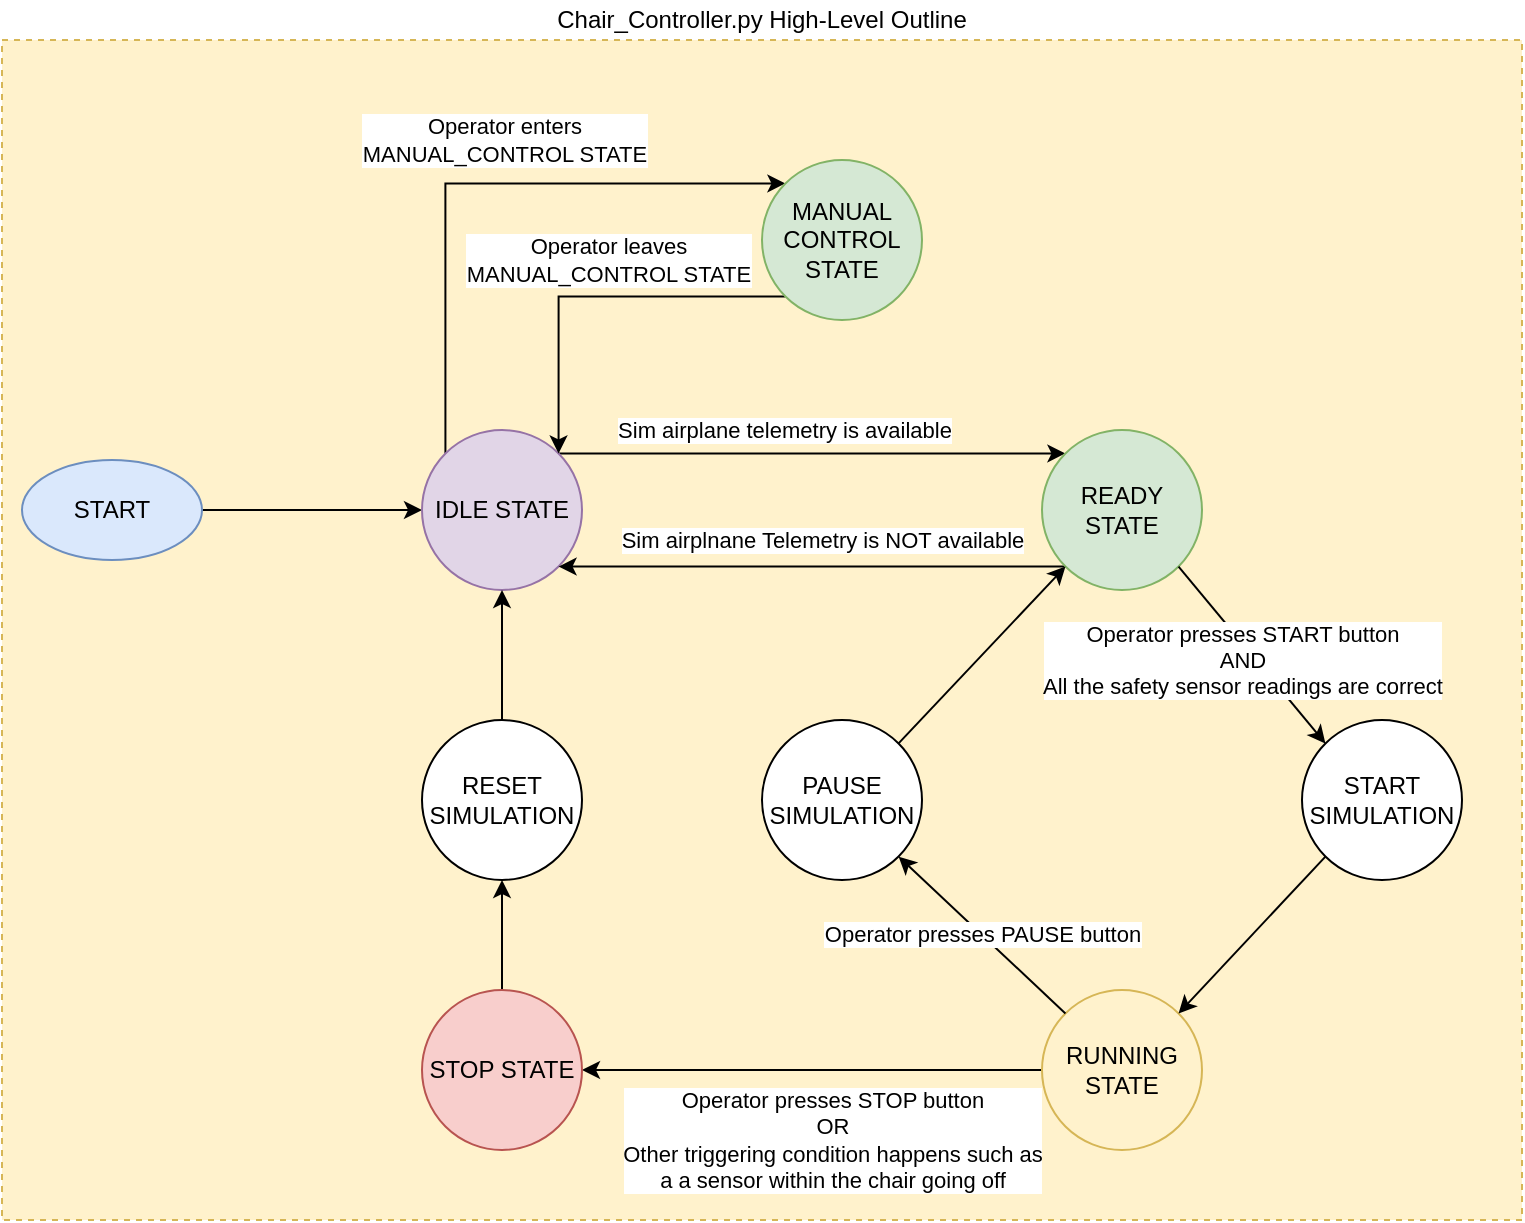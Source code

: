 <mxfile version="13.9.9" type="device"><diagram id="fqKPJh58C_-_WKvZx4oV" name="Page-1"><mxGraphModel dx="1088" dy="787" grid="1" gridSize="10" guides="1" tooltips="1" connect="1" arrows="1" fold="1" page="1" pageScale="1" pageWidth="827" pageHeight="1169" math="0" shadow="0"><root><mxCell id="0"/><mxCell id="1" parent="0"/><mxCell id="tAn7IkxYIOa6-lWWYuDk-38" value="" style="rounded=0;whiteSpace=wrap;html=1;fillColor=#fff2cc;strokeColor=#d6b656;dashed=1;" vertex="1" parent="1"><mxGeometry x="50" y="30" width="760" height="590" as="geometry"/></mxCell><mxCell id="tAn7IkxYIOa6-lWWYuDk-4" style="edgeStyle=orthogonalEdgeStyle;rounded=0;orthogonalLoop=1;jettySize=auto;html=1;exitX=1;exitY=0.5;exitDx=0;exitDy=0;" edge="1" parent="1" source="tAn7IkxYIOa6-lWWYuDk-1" target="tAn7IkxYIOa6-lWWYuDk-2"><mxGeometry relative="1" as="geometry"/></mxCell><mxCell id="tAn7IkxYIOa6-lWWYuDk-1" value="START" style="ellipse;whiteSpace=wrap;html=1;fillColor=#dae8fc;strokeColor=#6c8ebf;" vertex="1" parent="1"><mxGeometry x="60" y="240" width="90" height="50" as="geometry"/></mxCell><mxCell id="tAn7IkxYIOa6-lWWYuDk-5" style="edgeStyle=orthogonalEdgeStyle;rounded=0;orthogonalLoop=1;jettySize=auto;html=1;exitX=1;exitY=0;exitDx=0;exitDy=0;entryX=0;entryY=0;entryDx=0;entryDy=0;" edge="1" parent="1" source="tAn7IkxYIOa6-lWWYuDk-2" target="tAn7IkxYIOa6-lWWYuDk-3"><mxGeometry relative="1" as="geometry"/></mxCell><mxCell id="tAn7IkxYIOa6-lWWYuDk-6" value="Sim airplane telemetry is available" style="edgeLabel;html=1;align=center;verticalAlign=middle;resizable=0;points=[];" vertex="1" connectable="0" parent="tAn7IkxYIOa6-lWWYuDk-5"><mxGeometry x="-0.111" y="1" relative="1" as="geometry"><mxPoint y="-10.72" as="offset"/></mxGeometry></mxCell><mxCell id="tAn7IkxYIOa6-lWWYuDk-43" style="edgeStyle=orthogonalEdgeStyle;rounded=0;orthogonalLoop=1;jettySize=auto;html=1;exitX=0;exitY=0;exitDx=0;exitDy=0;entryX=0;entryY=1;entryDx=0;entryDy=0;" edge="1" parent="1" source="tAn7IkxYIOa6-lWWYuDk-2" target="tAn7IkxYIOa6-lWWYuDk-41"><mxGeometry relative="1" as="geometry"><Array as="points"><mxPoint x="272" y="102"/></Array></mxGeometry></mxCell><mxCell id="tAn7IkxYIOa6-lWWYuDk-46" value="Operator enters &lt;br&gt;MANUAL_CONTROL STATE" style="edgeLabel;html=1;align=center;verticalAlign=middle;resizable=0;points=[];" vertex="1" connectable="0" parent="tAn7IkxYIOa6-lWWYuDk-43"><mxGeometry x="0.357" y="8" relative="1" as="geometry"><mxPoint x="-42.69" y="-13.71" as="offset"/></mxGeometry></mxCell><mxCell id="tAn7IkxYIOa6-lWWYuDk-2" value="IDLE STATE" style="ellipse;whiteSpace=wrap;html=1;aspect=fixed;fillColor=#e1d5e7;strokeColor=#9673a6;" vertex="1" parent="1"><mxGeometry x="260" y="225" width="80" height="80" as="geometry"/></mxCell><mxCell id="tAn7IkxYIOa6-lWWYuDk-7" value="&lt;span style=&quot;color: rgb(0 , 0 , 0) ; font-family: &amp;#34;helvetica&amp;#34; ; font-size: 11px ; font-style: normal ; font-weight: 400 ; letter-spacing: normal ; text-align: center ; text-indent: 0px ; text-transform: none ; word-spacing: 0px ; background-color: rgb(255 , 255 , 255) ; display: inline ; float: none&quot;&gt;Sim airplnane Telemetry is NOT available&lt;/span&gt;" style="edgeStyle=orthogonalEdgeStyle;rounded=0;orthogonalLoop=1;jettySize=auto;html=1;exitX=0;exitY=1;exitDx=0;exitDy=0;entryX=1;entryY=1;entryDx=0;entryDy=0;" edge="1" parent="1" source="tAn7IkxYIOa6-lWWYuDk-3" target="tAn7IkxYIOa6-lWWYuDk-2"><mxGeometry x="-0.04" y="-13" relative="1" as="geometry"><mxPoint as="offset"/></mxGeometry></mxCell><mxCell id="tAn7IkxYIOa6-lWWYuDk-3" value="READY STATE" style="ellipse;whiteSpace=wrap;html=1;aspect=fixed;fillColor=#d5e8d4;strokeColor=#82b366;" vertex="1" parent="1"><mxGeometry x="570" y="225" width="80" height="80" as="geometry"/></mxCell><mxCell id="tAn7IkxYIOa6-lWWYuDk-29" style="edgeStyle=orthogonalEdgeStyle;rounded=0;orthogonalLoop=1;jettySize=auto;html=1;exitX=0;exitY=0.5;exitDx=0;exitDy=0;entryX=1;entryY=0.5;entryDx=0;entryDy=0;" edge="1" parent="1" source="tAn7IkxYIOa6-lWWYuDk-9" target="tAn7IkxYIOa6-lWWYuDk-16"><mxGeometry relative="1" as="geometry"/></mxCell><mxCell id="tAn7IkxYIOa6-lWWYuDk-30" value="Operator presses STOP button&lt;br&gt;OR&lt;br&gt;Other triggering condition happens such as&lt;br&gt;a a sensor within the chair going off" style="edgeLabel;html=1;align=center;verticalAlign=middle;resizable=0;points=[];" vertex="1" connectable="0" parent="tAn7IkxYIOa6-lWWYuDk-29"><mxGeometry x="-0.089" y="1" relative="1" as="geometry"><mxPoint y="34" as="offset"/></mxGeometry></mxCell><mxCell id="tAn7IkxYIOa6-lWWYuDk-9" value="RUNNING STATE" style="ellipse;whiteSpace=wrap;html=1;aspect=fixed;fillColor=#fff2cc;strokeColor=#d6b656;" vertex="1" parent="1"><mxGeometry x="570" y="505" width="80" height="80" as="geometry"/></mxCell><mxCell id="tAn7IkxYIOa6-lWWYuDk-37" style="edgeStyle=orthogonalEdgeStyle;rounded=0;orthogonalLoop=1;jettySize=auto;html=1;exitX=0.5;exitY=0;exitDx=0;exitDy=0;entryX=0.5;entryY=1;entryDx=0;entryDy=0;" edge="1" parent="1" source="tAn7IkxYIOa6-lWWYuDk-16" target="tAn7IkxYIOa6-lWWYuDk-35"><mxGeometry relative="1" as="geometry"/></mxCell><mxCell id="tAn7IkxYIOa6-lWWYuDk-16" value="STOP STATE" style="ellipse;whiteSpace=wrap;html=1;aspect=fixed;fillColor=#f8cecc;strokeColor=#b85450;" vertex="1" parent="1"><mxGeometry x="260" y="505" width="80" height="80" as="geometry"/></mxCell><mxCell id="tAn7IkxYIOa6-lWWYuDk-17" value="PAUSE SIMULATION" style="ellipse;whiteSpace=wrap;html=1;aspect=fixed;" vertex="1" parent="1"><mxGeometry x="430" y="370" width="80" height="80" as="geometry"/></mxCell><mxCell id="tAn7IkxYIOa6-lWWYuDk-20" value="Operator presses PAUSE button" style="endArrow=classic;html=1;exitX=0;exitY=0;exitDx=0;exitDy=0;entryX=1;entryY=1;entryDx=0;entryDy=0;" edge="1" parent="1" source="tAn7IkxYIOa6-lWWYuDk-9" target="tAn7IkxYIOa6-lWWYuDk-17"><mxGeometry width="50" height="50" relative="1" as="geometry"><mxPoint x="390" y="430" as="sourcePoint"/><mxPoint x="440" y="380" as="targetPoint"/></mxGeometry></mxCell><mxCell id="tAn7IkxYIOa6-lWWYuDk-21" value="" style="endArrow=classic;html=1;exitX=1;exitY=0;exitDx=0;exitDy=0;entryX=0;entryY=1;entryDx=0;entryDy=0;" edge="1" parent="1" source="tAn7IkxYIOa6-lWWYuDk-17" target="tAn7IkxYIOa6-lWWYuDk-3"><mxGeometry width="50" height="50" relative="1" as="geometry"><mxPoint x="602.64" y="520.64" as="sourcePoint"/><mxPoint x="458.284" y="458.284" as="targetPoint"/></mxGeometry></mxCell><mxCell id="tAn7IkxYIOa6-lWWYuDk-22" value="START SIMULATION" style="ellipse;whiteSpace=wrap;html=1;aspect=fixed;" vertex="1" parent="1"><mxGeometry x="700" y="370" width="80" height="80" as="geometry"/></mxCell><mxCell id="tAn7IkxYIOa6-lWWYuDk-24" value="Operator presses START button&lt;br&gt;AND&lt;br&gt;All the safety sensor readings are correct" style="endArrow=classic;html=1;exitX=1;exitY=1;exitDx=0;exitDy=0;entryX=0;entryY=0;entryDx=0;entryDy=0;" edge="1" parent="1" source="tAn7IkxYIOa6-lWWYuDk-3" target="tAn7IkxYIOa6-lWWYuDk-22"><mxGeometry x="-0.022" y="-5" width="50" height="50" relative="1" as="geometry"><mxPoint x="508.284" y="391.716" as="sourcePoint"/><mxPoint x="591.716" y="303.284" as="targetPoint"/><mxPoint as="offset"/></mxGeometry></mxCell><mxCell id="tAn7IkxYIOa6-lWWYuDk-25" value="" style="endArrow=classic;html=1;exitX=0;exitY=1;exitDx=0;exitDy=0;entryX=1;entryY=0;entryDx=0;entryDy=0;" edge="1" parent="1" source="tAn7IkxYIOa6-lWWYuDk-22" target="tAn7IkxYIOa6-lWWYuDk-9"><mxGeometry width="50" height="50" relative="1" as="geometry"><mxPoint x="648.284" y="303.284" as="sourcePoint"/><mxPoint x="738" y="396" as="targetPoint"/></mxGeometry></mxCell><mxCell id="tAn7IkxYIOa6-lWWYuDk-36" style="edgeStyle=orthogonalEdgeStyle;rounded=0;orthogonalLoop=1;jettySize=auto;html=1;exitX=0.5;exitY=0;exitDx=0;exitDy=0;" edge="1" parent="1" source="tAn7IkxYIOa6-lWWYuDk-35" target="tAn7IkxYIOa6-lWWYuDk-2"><mxGeometry relative="1" as="geometry"/></mxCell><mxCell id="tAn7IkxYIOa6-lWWYuDk-35" value="RESET SIMULATION" style="ellipse;whiteSpace=wrap;html=1;aspect=fixed;" vertex="1" parent="1"><mxGeometry x="260" y="370" width="80" height="80" as="geometry"/></mxCell><mxCell id="tAn7IkxYIOa6-lWWYuDk-39" value="Chair_Controller.py High-Level Outline" style="text;html=1;strokeColor=none;fillColor=none;align=center;verticalAlign=middle;whiteSpace=wrap;rounded=0;dashed=1;" vertex="1" parent="1"><mxGeometry x="322" y="10" width="216" height="20" as="geometry"/></mxCell><mxCell id="tAn7IkxYIOa6-lWWYuDk-45" style="edgeStyle=orthogonalEdgeStyle;rounded=0;orthogonalLoop=1;jettySize=auto;html=1;exitX=1;exitY=1;exitDx=0;exitDy=0;entryX=1;entryY=0;entryDx=0;entryDy=0;" edge="1" parent="1" source="tAn7IkxYIOa6-lWWYuDk-41" target="tAn7IkxYIOa6-lWWYuDk-2"><mxGeometry relative="1" as="geometry"/></mxCell><mxCell id="tAn7IkxYIOa6-lWWYuDk-47" value="Operator leaves&lt;br&gt;MANUAL_CONTROL STATE" style="edgeLabel;html=1;align=center;verticalAlign=middle;resizable=0;points=[];" vertex="1" connectable="0" parent="tAn7IkxYIOa6-lWWYuDk-45"><mxGeometry x="-0.183" y="-5" relative="1" as="geometry"><mxPoint x="-10.72" y="-13.29" as="offset"/></mxGeometry></mxCell><mxCell id="tAn7IkxYIOa6-lWWYuDk-41" value="MANUAL CONTROL&lt;br&gt;STATE" style="ellipse;whiteSpace=wrap;html=1;aspect=fixed;fillColor=#d5e8d4;strokeColor=#82b366;direction=south;" vertex="1" parent="1"><mxGeometry x="430" y="90" width="80" height="80" as="geometry"/></mxCell></root></mxGraphModel></diagram></mxfile>